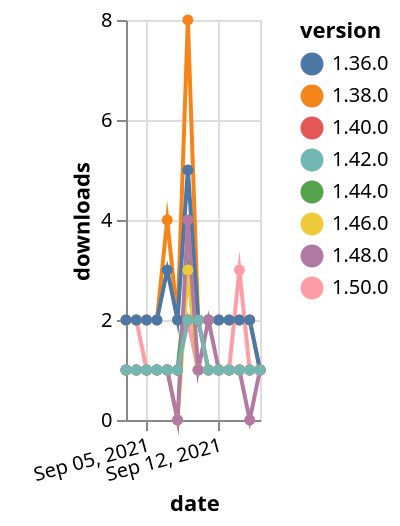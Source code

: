 {"$schema": "https://vega.github.io/schema/vega-lite/v5.json", "description": "A simple bar chart with embedded data.", "data": {"values": [{"date": "2021-09-03", "total": 129, "delta": 2, "version": "1.50.0"}, {"date": "2021-09-04", "total": 131, "delta": 2, "version": "1.50.0"}, {"date": "2021-09-05", "total": 132, "delta": 1, "version": "1.50.0"}, {"date": "2021-09-06", "total": 133, "delta": 1, "version": "1.50.0"}, {"date": "2021-09-07", "total": 134, "delta": 1, "version": "1.50.0"}, {"date": "2021-09-08", "total": 135, "delta": 1, "version": "1.50.0"}, {"date": "2021-09-09", "total": 137, "delta": 2, "version": "1.50.0"}, {"date": "2021-09-10", "total": 138, "delta": 1, "version": "1.50.0"}, {"date": "2021-09-11", "total": 139, "delta": 1, "version": "1.50.0"}, {"date": "2021-09-12", "total": 140, "delta": 1, "version": "1.50.0"}, {"date": "2021-09-13", "total": 141, "delta": 1, "version": "1.50.0"}, {"date": "2021-09-14", "total": 144, "delta": 3, "version": "1.50.0"}, {"date": "2021-09-15", "total": 145, "delta": 1, "version": "1.50.0"}, {"date": "2021-09-16", "total": 146, "delta": 1, "version": "1.50.0"}, {"date": "2021-09-03", "total": 739, "delta": 1, "version": "1.44.0"}, {"date": "2021-09-04", "total": 740, "delta": 1, "version": "1.44.0"}, {"date": "2021-09-05", "total": 741, "delta": 1, "version": "1.44.0"}, {"date": "2021-09-06", "total": 742, "delta": 1, "version": "1.44.0"}, {"date": "2021-09-07", "total": 743, "delta": 1, "version": "1.44.0"}, {"date": "2021-09-08", "total": 744, "delta": 1, "version": "1.44.0"}, {"date": "2021-09-09", "total": 747, "delta": 3, "version": "1.44.0"}, {"date": "2021-09-10", "total": 748, "delta": 1, "version": "1.44.0"}, {"date": "2021-09-11", "total": 749, "delta": 1, "version": "1.44.0"}, {"date": "2021-09-12", "total": 750, "delta": 1, "version": "1.44.0"}, {"date": "2021-09-13", "total": 751, "delta": 1, "version": "1.44.0"}, {"date": "2021-09-14", "total": 752, "delta": 1, "version": "1.44.0"}, {"date": "2021-09-15", "total": 753, "delta": 1, "version": "1.44.0"}, {"date": "2021-09-16", "total": 754, "delta": 1, "version": "1.44.0"}, {"date": "2021-09-03", "total": 2588, "delta": 2, "version": "1.38.0"}, {"date": "2021-09-04", "total": 2590, "delta": 2, "version": "1.38.0"}, {"date": "2021-09-05", "total": 2592, "delta": 2, "version": "1.38.0"}, {"date": "2021-09-06", "total": 2594, "delta": 2, "version": "1.38.0"}, {"date": "2021-09-07", "total": 2598, "delta": 4, "version": "1.38.0"}, {"date": "2021-09-08", "total": 2600, "delta": 2, "version": "1.38.0"}, {"date": "2021-09-09", "total": 2608, "delta": 8, "version": "1.38.0"}, {"date": "2021-09-10", "total": 2610, "delta": 2, "version": "1.38.0"}, {"date": "2021-09-11", "total": 2612, "delta": 2, "version": "1.38.0"}, {"date": "2021-09-12", "total": 2614, "delta": 2, "version": "1.38.0"}, {"date": "2021-09-13", "total": 2616, "delta": 2, "version": "1.38.0"}, {"date": "2021-09-14", "total": 2618, "delta": 2, "version": "1.38.0"}, {"date": "2021-09-15", "total": 2620, "delta": 2, "version": "1.38.0"}, {"date": "2021-09-16", "total": 2621, "delta": 1, "version": "1.38.0"}, {"date": "2021-09-03", "total": 2372, "delta": 2, "version": "1.36.0"}, {"date": "2021-09-04", "total": 2374, "delta": 2, "version": "1.36.0"}, {"date": "2021-09-05", "total": 2376, "delta": 2, "version": "1.36.0"}, {"date": "2021-09-06", "total": 2378, "delta": 2, "version": "1.36.0"}, {"date": "2021-09-07", "total": 2381, "delta": 3, "version": "1.36.0"}, {"date": "2021-09-08", "total": 2383, "delta": 2, "version": "1.36.0"}, {"date": "2021-09-09", "total": 2388, "delta": 5, "version": "1.36.0"}, {"date": "2021-09-10", "total": 2390, "delta": 2, "version": "1.36.0"}, {"date": "2021-09-11", "total": 2392, "delta": 2, "version": "1.36.0"}, {"date": "2021-09-12", "total": 2394, "delta": 2, "version": "1.36.0"}, {"date": "2021-09-13", "total": 2396, "delta": 2, "version": "1.36.0"}, {"date": "2021-09-14", "total": 2398, "delta": 2, "version": "1.36.0"}, {"date": "2021-09-15", "total": 2400, "delta": 2, "version": "1.36.0"}, {"date": "2021-09-16", "total": 2401, "delta": 1, "version": "1.36.0"}, {"date": "2021-09-03", "total": 258, "delta": 1, "version": "1.40.0"}, {"date": "2021-09-04", "total": 259, "delta": 1, "version": "1.40.0"}, {"date": "2021-09-05", "total": 260, "delta": 1, "version": "1.40.0"}, {"date": "2021-09-06", "total": 261, "delta": 1, "version": "1.40.0"}, {"date": "2021-09-07", "total": 262, "delta": 1, "version": "1.40.0"}, {"date": "2021-09-08", "total": 263, "delta": 1, "version": "1.40.0"}, {"date": "2021-09-09", "total": 265, "delta": 2, "version": "1.40.0"}, {"date": "2021-09-10", "total": 267, "delta": 2, "version": "1.40.0"}, {"date": "2021-09-11", "total": 268, "delta": 1, "version": "1.40.0"}, {"date": "2021-09-12", "total": 269, "delta": 1, "version": "1.40.0"}, {"date": "2021-09-13", "total": 270, "delta": 1, "version": "1.40.0"}, {"date": "2021-09-14", "total": 271, "delta": 1, "version": "1.40.0"}, {"date": "2021-09-15", "total": 272, "delta": 1, "version": "1.40.0"}, {"date": "2021-09-16", "total": 273, "delta": 1, "version": "1.40.0"}, {"date": "2021-09-03", "total": 180, "delta": 1, "version": "1.46.0"}, {"date": "2021-09-04", "total": 181, "delta": 1, "version": "1.46.0"}, {"date": "2021-09-05", "total": 182, "delta": 1, "version": "1.46.0"}, {"date": "2021-09-06", "total": 183, "delta": 1, "version": "1.46.0"}, {"date": "2021-09-07", "total": 184, "delta": 1, "version": "1.46.0"}, {"date": "2021-09-08", "total": 184, "delta": 0, "version": "1.46.0"}, {"date": "2021-09-09", "total": 187, "delta": 3, "version": "1.46.0"}, {"date": "2021-09-10", "total": 188, "delta": 1, "version": "1.46.0"}, {"date": "2021-09-11", "total": 189, "delta": 1, "version": "1.46.0"}, {"date": "2021-09-12", "total": 190, "delta": 1, "version": "1.46.0"}, {"date": "2021-09-13", "total": 191, "delta": 1, "version": "1.46.0"}, {"date": "2021-09-14", "total": 192, "delta": 1, "version": "1.46.0"}, {"date": "2021-09-15", "total": 193, "delta": 1, "version": "1.46.0"}, {"date": "2021-09-16", "total": 194, "delta": 1, "version": "1.46.0"}, {"date": "2021-09-03", "total": 200, "delta": 1, "version": "1.48.0"}, {"date": "2021-09-04", "total": 201, "delta": 1, "version": "1.48.0"}, {"date": "2021-09-05", "total": 202, "delta": 1, "version": "1.48.0"}, {"date": "2021-09-06", "total": 203, "delta": 1, "version": "1.48.0"}, {"date": "2021-09-07", "total": 204, "delta": 1, "version": "1.48.0"}, {"date": "2021-09-08", "total": 204, "delta": 0, "version": "1.48.0"}, {"date": "2021-09-09", "total": 208, "delta": 4, "version": "1.48.0"}, {"date": "2021-09-10", "total": 209, "delta": 1, "version": "1.48.0"}, {"date": "2021-09-11", "total": 211, "delta": 2, "version": "1.48.0"}, {"date": "2021-09-12", "total": 212, "delta": 1, "version": "1.48.0"}, {"date": "2021-09-13", "total": 213, "delta": 1, "version": "1.48.0"}, {"date": "2021-09-14", "total": 214, "delta": 1, "version": "1.48.0"}, {"date": "2021-09-15", "total": 214, "delta": 0, "version": "1.48.0"}, {"date": "2021-09-16", "total": 215, "delta": 1, "version": "1.48.0"}, {"date": "2021-09-03", "total": 209, "delta": 1, "version": "1.42.0"}, {"date": "2021-09-04", "total": 210, "delta": 1, "version": "1.42.0"}, {"date": "2021-09-05", "total": 211, "delta": 1, "version": "1.42.0"}, {"date": "2021-09-06", "total": 212, "delta": 1, "version": "1.42.0"}, {"date": "2021-09-07", "total": 213, "delta": 1, "version": "1.42.0"}, {"date": "2021-09-08", "total": 214, "delta": 1, "version": "1.42.0"}, {"date": "2021-09-09", "total": 216, "delta": 2, "version": "1.42.0"}, {"date": "2021-09-10", "total": 218, "delta": 2, "version": "1.42.0"}, {"date": "2021-09-11", "total": 219, "delta": 1, "version": "1.42.0"}, {"date": "2021-09-12", "total": 220, "delta": 1, "version": "1.42.0"}, {"date": "2021-09-13", "total": 221, "delta": 1, "version": "1.42.0"}, {"date": "2021-09-14", "total": 222, "delta": 1, "version": "1.42.0"}, {"date": "2021-09-15", "total": 223, "delta": 1, "version": "1.42.0"}, {"date": "2021-09-16", "total": 224, "delta": 1, "version": "1.42.0"}]}, "width": "container", "mark": {"type": "line", "point": {"filled": true}}, "encoding": {"x": {"field": "date", "type": "temporal", "timeUnit": "yearmonthdate", "title": "date", "axis": {"labelAngle": -15}}, "y": {"field": "delta", "type": "quantitative", "title": "downloads"}, "color": {"field": "version", "type": "nominal"}, "tooltip": {"field": "delta"}}}